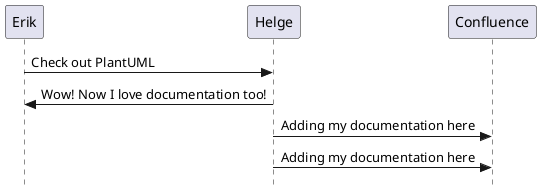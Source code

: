 @startuml PlantUML demo
skinparam Style strictuml
Erik -> Helge : Check out PlantUML
Helge -> Erik : Wow! Now I love documentation too!
Helge -> Confluence : Adding my documentation here
Helge -> Confluence : Adding my documentation here
@enduml